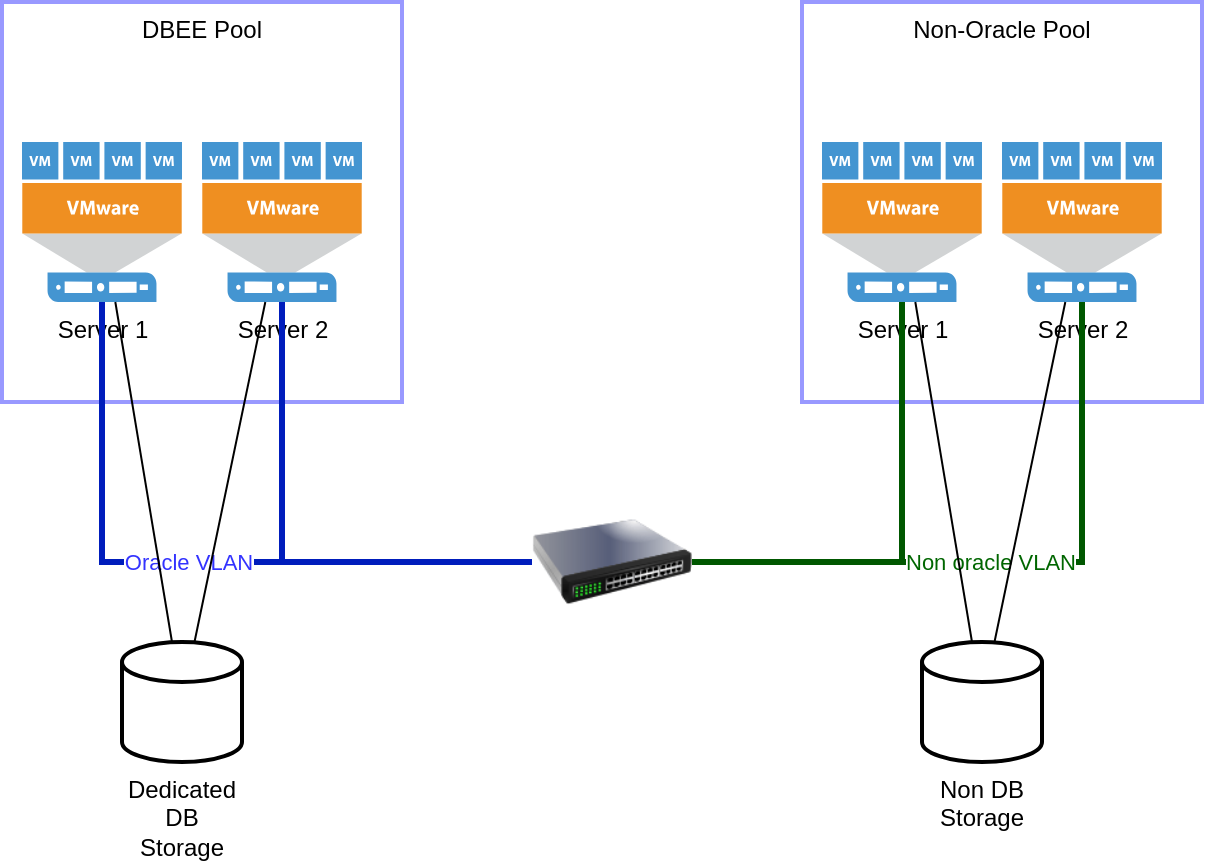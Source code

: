 <mxfile version="15.6.8" type="github">
  <diagram id="orljpYMU1h3U7SXddG8L" name="Page-1">
    <mxGraphModel dx="2062" dy="1122" grid="1" gridSize="10" guides="1" tooltips="1" connect="1" arrows="1" fold="1" page="1" pageScale="1" pageWidth="850" pageHeight="1100" math="0" shadow="0">
      <root>
        <mxCell id="0" />
        <mxCell id="1" parent="0" />
        <mxCell id="Bn8ARijt2YmBSmJxEEES-1" value="DBEE Pool" style="rounded=0;whiteSpace=wrap;html=1;strokeColor=#9999FF;strokeWidth=2;verticalAlign=top;" parent="1" vertex="1">
          <mxGeometry x="120" y="80" width="200" height="200" as="geometry" />
        </mxCell>
        <mxCell id="Bn8ARijt2YmBSmJxEEES-2" value="Server 1" style="pointerEvents=1;shadow=0;dashed=0;html=1;strokeColor=none;fillColor=#4495D1;labelPosition=center;verticalLabelPosition=bottom;verticalAlign=top;align=center;outlineConnect=0;shape=mxgraph.veeam.vmware_host;" parent="1" vertex="1">
          <mxGeometry x="130" y="150" width="80" height="80" as="geometry" />
        </mxCell>
        <mxCell id="Bn8ARijt2YmBSmJxEEES-3" value="Server 2" style="pointerEvents=1;shadow=0;dashed=0;html=1;strokeColor=none;fillColor=#4495D1;labelPosition=center;verticalLabelPosition=bottom;verticalAlign=top;align=center;outlineConnect=0;shape=mxgraph.veeam.vmware_host;" parent="1" vertex="1">
          <mxGeometry x="220" y="150" width="80" height="80" as="geometry" />
        </mxCell>
        <mxCell id="Bn8ARijt2YmBSmJxEEES-4" value="Non-Oracle Pool" style="rounded=0;whiteSpace=wrap;html=1;strokeColor=#9999FF;strokeWidth=2;verticalAlign=top;" parent="1" vertex="1">
          <mxGeometry x="520" y="80" width="200" height="200" as="geometry" />
        </mxCell>
        <mxCell id="Bn8ARijt2YmBSmJxEEES-5" value="Server 1" style="pointerEvents=1;shadow=0;dashed=0;html=1;strokeColor=none;fillColor=#4495D1;labelPosition=center;verticalLabelPosition=bottom;verticalAlign=top;align=center;outlineConnect=0;shape=mxgraph.veeam.vmware_host;" parent="1" vertex="1">
          <mxGeometry x="530" y="150" width="80" height="80" as="geometry" />
        </mxCell>
        <mxCell id="Bn8ARijt2YmBSmJxEEES-6" value="Server 2" style="pointerEvents=1;shadow=0;dashed=0;html=1;strokeColor=none;fillColor=#4495D1;labelPosition=center;verticalLabelPosition=bottom;verticalAlign=top;align=center;outlineConnect=0;shape=mxgraph.veeam.vmware_host;" parent="1" vertex="1">
          <mxGeometry x="620" y="150" width="80" height="80" as="geometry" />
        </mxCell>
        <mxCell id="Bn8ARijt2YmBSmJxEEES-7" value="" style="image;html=1;image=img/lib/clip_art/networking/Switch_128x128.png;strokeColor=#9999FF;strokeWidth=2;verticalAlign=top;" parent="1" vertex="1">
          <mxGeometry x="385" y="320" width="80" height="80" as="geometry" />
        </mxCell>
        <mxCell id="Bn8ARijt2YmBSmJxEEES-8" value="" style="endArrow=none;html=1;rounded=0;entryX=0;entryY=0.5;entryDx=0;entryDy=0;endFill=0;strokeWidth=3;fillColor=#0050ef;strokeColor=#001DBC;fontColor=#3333FF;" parent="1" source="Bn8ARijt2YmBSmJxEEES-2" target="Bn8ARijt2YmBSmJxEEES-7" edge="1">
          <mxGeometry relative="1" as="geometry">
            <mxPoint x="370" y="570" as="sourcePoint" />
            <mxPoint x="170" y="390" as="targetPoint" />
            <Array as="points">
              <mxPoint x="170" y="360" />
            </Array>
          </mxGeometry>
        </mxCell>
        <mxCell id="Bn8ARijt2YmBSmJxEEES-9" value="&lt;font color=&quot;#3333ff&quot;&gt;Oracle VLAN&lt;/font&gt;" style="edgeLabel;resizable=0;html=1;align=center;verticalAlign=middle;strokeColor=#9999FF;strokeWidth=2;" parent="Bn8ARijt2YmBSmJxEEES-8" connectable="0" vertex="1">
          <mxGeometry relative="1" as="geometry" />
        </mxCell>
        <mxCell id="Bn8ARijt2YmBSmJxEEES-10" value="" style="html=1;rounded=0;endArrow=none;endFill=0;strokeWidth=3;fillColor=#0050ef;strokeColor=#001DBC;" parent="1" source="Bn8ARijt2YmBSmJxEEES-3" edge="1">
          <mxGeometry width="100" relative="1" as="geometry">
            <mxPoint x="370" y="570" as="sourcePoint" />
            <mxPoint x="260" y="360" as="targetPoint" />
          </mxGeometry>
        </mxCell>
        <mxCell id="Bn8ARijt2YmBSmJxEEES-11" value="Dedicated DB Storage" style="strokeWidth=2;html=1;shape=mxgraph.flowchart.database;whiteSpace=wrap;verticalAlign=top;labelPosition=center;verticalLabelPosition=bottom;align=center;" parent="1" vertex="1">
          <mxGeometry x="180" y="400" width="60" height="60" as="geometry" />
        </mxCell>
        <mxCell id="tkm0qpPA8vz-5hQFbeKZ-1" value="" style="endArrow=none;html=1;rounded=0;entryX=1;entryY=0.5;entryDx=0;entryDy=0;endFill=0;strokeWidth=3;fillColor=#008a00;strokeColor=#005700;" edge="1" parent="1" source="Bn8ARijt2YmBSmJxEEES-6" target="Bn8ARijt2YmBSmJxEEES-7">
          <mxGeometry relative="1" as="geometry">
            <mxPoint x="540" y="250" as="sourcePoint" />
            <mxPoint x="755" y="380" as="targetPoint" />
            <Array as="points">
              <mxPoint x="660" y="360" />
            </Array>
          </mxGeometry>
        </mxCell>
        <mxCell id="tkm0qpPA8vz-5hQFbeKZ-2" value="Non oracle VLAN" style="edgeLabel;resizable=0;html=1;align=center;verticalAlign=middle;strokeColor=#9999FF;strokeWidth=2;fontColor=#006600;" connectable="0" vertex="1" parent="tkm0qpPA8vz-5hQFbeKZ-1">
          <mxGeometry relative="1" as="geometry">
            <mxPoint x="-14" as="offset" />
          </mxGeometry>
        </mxCell>
        <mxCell id="tkm0qpPA8vz-5hQFbeKZ-4" value="" style="html=1;rounded=0;endArrow=none;endFill=0;strokeWidth=3;fillColor=#008a00;strokeColor=#005700;" edge="1" parent="1" source="Bn8ARijt2YmBSmJxEEES-5">
          <mxGeometry width="100" relative="1" as="geometry">
            <mxPoint x="570" y="320" as="sourcePoint" />
            <mxPoint x="570" y="360" as="targetPoint" />
          </mxGeometry>
        </mxCell>
        <mxCell id="tkm0qpPA8vz-5hQFbeKZ-5" value="" style="endArrow=none;html=1;rounded=0;fontColor=#000000;strokeColor=#000000;strokeWidth=1;endFill=0;" edge="1" parent="1" source="Bn8ARijt2YmBSmJxEEES-2" target="Bn8ARijt2YmBSmJxEEES-11">
          <mxGeometry width="50" height="50" relative="1" as="geometry">
            <mxPoint x="110" y="370" as="sourcePoint" />
            <mxPoint x="130" y="550" as="targetPoint" />
          </mxGeometry>
        </mxCell>
        <mxCell id="tkm0qpPA8vz-5hQFbeKZ-6" value="" style="endArrow=none;html=1;rounded=0;fontColor=#000000;strokeColor=#000000;strokeWidth=1;endFill=0;" edge="1" parent="1" source="Bn8ARijt2YmBSmJxEEES-3" target="Bn8ARijt2YmBSmJxEEES-11">
          <mxGeometry width="50" height="50" relative="1" as="geometry">
            <mxPoint x="186.667" y="240" as="sourcePoint" />
            <mxPoint x="215" y="410" as="targetPoint" />
          </mxGeometry>
        </mxCell>
        <mxCell id="tkm0qpPA8vz-5hQFbeKZ-7" value="Non DB Storage" style="strokeWidth=2;html=1;shape=mxgraph.flowchart.database;whiteSpace=wrap;verticalAlign=top;labelPosition=center;verticalLabelPosition=bottom;align=center;" vertex="1" parent="1">
          <mxGeometry x="580" y="400" width="60" height="60" as="geometry" />
        </mxCell>
        <mxCell id="tkm0qpPA8vz-5hQFbeKZ-8" value="" style="endArrow=none;html=1;rounded=0;fontColor=#000000;strokeColor=#000000;strokeWidth=1;endFill=0;" edge="1" parent="1" source="Bn8ARijt2YmBSmJxEEES-5" target="tkm0qpPA8vz-5hQFbeKZ-7">
          <mxGeometry width="50" height="50" relative="1" as="geometry">
            <mxPoint x="605.837" y="310" as="sourcePoint" />
            <mxPoint x="634.17" y="480" as="targetPoint" />
          </mxGeometry>
        </mxCell>
        <mxCell id="tkm0qpPA8vz-5hQFbeKZ-9" value="" style="endArrow=none;html=1;rounded=0;fontColor=#000000;strokeColor=#000000;strokeWidth=1;endFill=0;" edge="1" parent="1" source="Bn8ARijt2YmBSmJxEEES-6" target="tkm0qpPA8vz-5hQFbeKZ-7">
          <mxGeometry width="50" height="50" relative="1" as="geometry">
            <mxPoint x="586.667" y="240" as="sourcePoint" />
            <mxPoint x="615" y="410" as="targetPoint" />
          </mxGeometry>
        </mxCell>
      </root>
    </mxGraphModel>
  </diagram>
</mxfile>
